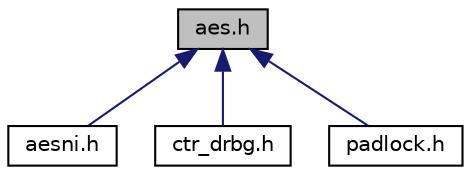digraph "aes.h"
{
  bgcolor="transparent";
  edge [fontname="Helvetica",fontsize="10",labelfontname="Helvetica",labelfontsize="10"];
  node [fontname="Helvetica",fontsize="10",shape=record];
  Node7 [label="aes.h",height=0.2,width=0.4,color="black", fillcolor="grey75", style="filled", fontcolor="black"];
  Node7 -> Node8 [dir="back",color="midnightblue",fontsize="10",style="solid",fontname="Helvetica"];
  Node8 [label="aesni.h",height=0.2,width=0.4,color="black",URL="$aesni_8h.html",tooltip="AES-NI for hardware AES acceleration on some Intel processors. "];
  Node7 -> Node9 [dir="back",color="midnightblue",fontsize="10",style="solid",fontname="Helvetica"];
  Node9 [label="ctr_drbg.h",height=0.2,width=0.4,color="black",URL="$ctr__drbg_8h.html",tooltip="This file contains CTR_DRBG definitions and functions. "];
  Node7 -> Node10 [dir="back",color="midnightblue",fontsize="10",style="solid",fontname="Helvetica"];
  Node10 [label="padlock.h",height=0.2,width=0.4,color="black",URL="$padlock_8h.html",tooltip="VIA PadLock ACE for HW encryption/decryption supported by some processors. "];
}
